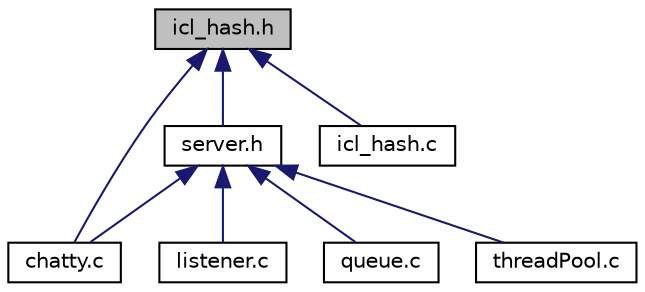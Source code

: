 digraph "icl_hash.h"
{
  edge [fontname="Helvetica",fontsize="10",labelfontname="Helvetica",labelfontsize="10"];
  node [fontname="Helvetica",fontsize="10",shape=record];
  Node4 [label="icl_hash.h",height=0.2,width=0.4,color="black", fillcolor="grey75", style="filled", fontcolor="black"];
  Node4 -> Node5 [dir="back",color="midnightblue",fontsize="10",style="solid",fontname="Helvetica"];
  Node5 [label="server.h",height=0.2,width=0.4,color="black", fillcolor="white", style="filled",URL="$server_8h_source.html"];
  Node5 -> Node6 [dir="back",color="midnightblue",fontsize="10",style="solid",fontname="Helvetica"];
  Node6 [label="chatty.c",height=0.2,width=0.4,color="black", fillcolor="white", style="filled",URL="$chatty_8c.html",tooltip="File principale del server chatterbox. "];
  Node5 -> Node7 [dir="back",color="midnightblue",fontsize="10",style="solid",fontname="Helvetica"];
  Node7 [label="listener.c",height=0.2,width=0.4,color="black", fillcolor="white", style="filled",URL="$listener_8c.html",tooltip="implementazione delle funzioni del listener in server.h "];
  Node5 -> Node8 [dir="back",color="midnightblue",fontsize="10",style="solid",fontname="Helvetica"];
  Node8 [label="queue.c",height=0.2,width=0.4,color="black", fillcolor="white", style="filled",URL="$queue_8c.html",tooltip="File di implementazione dell&#39;interfaccia per la coda, aggiunte alcune funzioni in fondo..."];
  Node5 -> Node9 [dir="back",color="midnightblue",fontsize="10",style="solid",fontname="Helvetica"];
  Node9 [label="threadPool.c",height=0.2,width=0.4,color="black", fillcolor="white", style="filled",URL="$threadPool_8c.html",tooltip="Implementazione del threadpool. "];
  Node4 -> Node6 [dir="back",color="midnightblue",fontsize="10",style="solid",fontname="Helvetica"];
  Node4 -> Node10 [dir="back",color="midnightblue",fontsize="10",style="solid",fontname="Helvetica"];
  Node10 [label="icl_hash.c",height=0.2,width=0.4,color="black", fillcolor="white", style="filled",URL="$icl__hash_8c.html",tooltip="Dependency free hash table implementation, slightly modified by Remo Andreoli to implement section lo..."];
}
